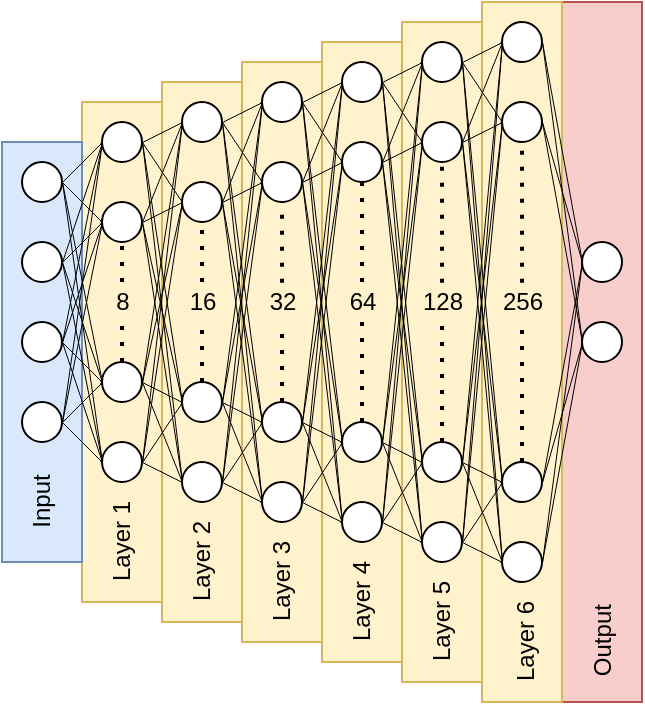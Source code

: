 <mxfile version="16.0.0" type="device"><diagram id="QJjx0-fPxzvcmYibJWj1" name="Page-1"><mxGraphModel dx="3123" dy="494" grid="1" gridSize="10" guides="0" tooltips="1" connect="1" arrows="1" fold="1" page="1" pageScale="1" pageWidth="330" pageHeight="350" math="0" shadow="0"><root><mxCell id="0"/><mxCell id="1" parent="0"/><mxCell id="HOXyGE2wlWsf0si5BW3U-372" value="" style="group;fillColor=#f8cecc;strokeColor=#b85450;" vertex="1" connectable="0" parent="1"><mxGeometry x="-2030" width="40" height="350" as="geometry"/></mxCell><mxCell id="HOXyGE2wlWsf0si5BW3U-373" value="Output" style="text;html=1;align=center;verticalAlign=middle;resizable=0;points=[];autosize=1;strokeColor=none;fillColor=none;rotation=-90;horizontal=1;" vertex="1" parent="HOXyGE2wlWsf0si5BW3U-372"><mxGeometry x="-4.448" y="310.004" width="50" height="20" as="geometry"/></mxCell><mxCell id="HOXyGE2wlWsf0si5BW3U-370" value="" style="group;fillColor=#fff2cc;strokeColor=#d6b656;" vertex="1" connectable="0" parent="1"><mxGeometry x="-2070" width="40" height="350" as="geometry"/></mxCell><mxCell id="HOXyGE2wlWsf0si5BW3U-371" value="Layer 6" style="text;html=1;align=center;verticalAlign=middle;resizable=0;points=[];autosize=1;strokeColor=none;fillColor=none;rotation=-90;horizontal=1;" vertex="1" parent="HOXyGE2wlWsf0si5BW3U-370"><mxGeometry x="-8.004" y="309.998" width="60" height="20" as="geometry"/></mxCell><mxCell id="HOXyGE2wlWsf0si5BW3U-368" value="" style="group;fillColor=#fff2cc;strokeColor=#d6b656;" vertex="1" connectable="0" parent="1"><mxGeometry x="-2110" y="10" width="40" height="330" as="geometry"/></mxCell><mxCell id="HOXyGE2wlWsf0si5BW3U-369" value="Layer 5" style="text;html=1;align=center;verticalAlign=middle;resizable=0;points=[];autosize=1;strokeColor=none;fillColor=none;rotation=-90;horizontal=1;" vertex="1" parent="HOXyGE2wlWsf0si5BW3U-368"><mxGeometry x="-10.004" y="290.002" width="60" height="20" as="geometry"/></mxCell><mxCell id="HOXyGE2wlWsf0si5BW3U-366" value="" style="group;fillColor=#fff2cc;strokeColor=#d6b656;" vertex="1" connectable="0" parent="1"><mxGeometry x="-2150" y="20" width="40" height="310" as="geometry"/></mxCell><mxCell id="HOXyGE2wlWsf0si5BW3U-367" value="Layer 4" style="text;html=1;align=center;verticalAlign=middle;resizable=0;points=[];autosize=1;strokeColor=none;fillColor=none;rotation=-90;horizontal=1;" vertex="1" parent="HOXyGE2wlWsf0si5BW3U-366"><mxGeometry x="-10.004" y="270" width="60" height="20" as="geometry"/></mxCell><mxCell id="HOXyGE2wlWsf0si5BW3U-363" value="" style="group;fillColor=#fff2cc;strokeColor=#d6b656;" vertex="1" connectable="0" parent="1"><mxGeometry x="-2190" y="30" width="40" height="290" as="geometry"/></mxCell><mxCell id="HOXyGE2wlWsf0si5BW3U-364" value="Layer 3" style="text;html=1;align=center;verticalAlign=middle;resizable=0;points=[];autosize=1;strokeColor=none;fillColor=none;rotation=-90;horizontal=1;" vertex="1" parent="HOXyGE2wlWsf0si5BW3U-363"><mxGeometry x="-10" y="250.0" width="60" height="20" as="geometry"/></mxCell><mxCell id="HOXyGE2wlWsf0si5BW3U-358" value="" style="group;fillColor=#fff2cc;strokeColor=#d6b656;" vertex="1" connectable="0" parent="1"><mxGeometry x="-2230" y="40" width="40" height="270" as="geometry"/></mxCell><mxCell id="HOXyGE2wlWsf0si5BW3U-360" value="Layer 2" style="text;html=1;align=center;verticalAlign=middle;resizable=0;points=[];autosize=1;strokeColor=none;fillColor=none;rotation=-90;horizontal=1;" vertex="1" parent="HOXyGE2wlWsf0si5BW3U-358"><mxGeometry x="-10" y="229.996" width="60" height="20" as="geometry"/></mxCell><mxCell id="HOXyGE2wlWsf0si5BW3U-357" value="" style="group;fillColor=#fff2cc;strokeColor=#d6b656;" vertex="1" connectable="0" parent="1"><mxGeometry x="-2270" y="50" width="40" height="250" as="geometry"/></mxCell><mxCell id="HOXyGE2wlWsf0si5BW3U-349" value="" style="rounded=0;whiteSpace=wrap;html=1;fillColor=#fff2cc;strokeColor=#d6b656;" vertex="1" parent="HOXyGE2wlWsf0si5BW3U-357"><mxGeometry width="40" height="250" as="geometry"/></mxCell><mxCell id="HOXyGE2wlWsf0si5BW3U-351" value="Layer 1" style="text;html=1;align=center;verticalAlign=middle;resizable=0;points=[];autosize=1;strokeColor=none;fillColor=none;rotation=-90;" vertex="1" parent="HOXyGE2wlWsf0si5BW3U-357"><mxGeometry x="-10" y="210" width="60" height="20" as="geometry"/></mxCell><mxCell id="HOXyGE2wlWsf0si5BW3U-187" value="" style="endArrow=classic;html=1;exitX=1;exitY=0.5;exitDx=0;exitDy=0;entryX=0;entryY=0.5;entryDx=0;entryDy=0;strokeWidth=0.5;rounded=0;endSize=0;startSize=0;" edge="1" parent="1" source="HOXyGE2wlWsf0si5BW3U-177" target="HOXyGE2wlWsf0si5BW3U-218"><mxGeometry width="50" height="50" relative="1" as="geometry"><mxPoint x="-1910" y="190" as="sourcePoint"/><mxPoint x="-1860" y="140" as="targetPoint"/></mxGeometry></mxCell><mxCell id="HOXyGE2wlWsf0si5BW3U-188" value="" style="endArrow=classic;html=1;exitX=1;exitY=0.5;exitDx=0;exitDy=0;entryX=0;entryY=0.5;entryDx=0;entryDy=0;strokeWidth=0.5;rounded=0;endSize=0;startSize=0;" edge="1" parent="1" source="HOXyGE2wlWsf0si5BW3U-177" target="HOXyGE2wlWsf0si5BW3U-181"><mxGeometry width="50" height="50" relative="1" as="geometry"><mxPoint x="-2020" y="140" as="sourcePoint"/><mxPoint x="-1960" y="100" as="targetPoint"/></mxGeometry></mxCell><mxCell id="HOXyGE2wlWsf0si5BW3U-189" value="" style="endArrow=classic;html=1;entryX=0;entryY=0.5;entryDx=0;entryDy=0;strokeWidth=0.5;rounded=0;endSize=0;exitX=1;exitY=0.5;exitDx=0;exitDy=0;startSize=0;" edge="1" parent="1" source="HOXyGE2wlWsf0si5BW3U-177" target="HOXyGE2wlWsf0si5BW3U-182"><mxGeometry width="50" height="50" relative="1" as="geometry"><mxPoint x="-2030" y="110" as="sourcePoint"/><mxPoint x="-1960" y="120" as="targetPoint"/></mxGeometry></mxCell><mxCell id="HOXyGE2wlWsf0si5BW3U-190" value="" style="endArrow=classic;html=1;entryX=0;entryY=0.5;entryDx=0;entryDy=0;strokeWidth=0.5;rounded=0;endSize=0;exitX=1;exitY=0.5;exitDx=0;exitDy=0;startSize=0;" edge="1" parent="1" source="HOXyGE2wlWsf0si5BW3U-177" target="HOXyGE2wlWsf0si5BW3U-183"><mxGeometry width="50" height="50" relative="1" as="geometry"><mxPoint x="-2030" y="110" as="sourcePoint"/><mxPoint x="-1970" y="250" as="targetPoint"/></mxGeometry></mxCell><mxCell id="HOXyGE2wlWsf0si5BW3U-225" value="" style="endArrow=none;html=1;rounded=0;exitX=1;exitY=0.5;exitDx=0;exitDy=0;entryX=0;entryY=0.5;entryDx=0;entryDy=0;endSize=0;strokeWidth=0.5;startSize=0;" edge="1" parent="1" source="HOXyGE2wlWsf0si5BW3U-8" target="HOXyGE2wlWsf0si5BW3U-177"><mxGeometry width="50" height="50" relative="1" as="geometry"><mxPoint x="-3810" y="229.64" as="sourcePoint"/><mxPoint x="-3750.0" y="149.28" as="targetPoint"/></mxGeometry></mxCell><mxCell id="HOXyGE2wlWsf0si5BW3U-226" value="" style="endArrow=none;html=1;rounded=0;exitX=1;exitY=0.5;exitDx=0;exitDy=0;entryX=0;entryY=0.5;entryDx=0;entryDy=0;endSize=0;strokeWidth=0.5;startSize=0;" edge="1" parent="1" source="HOXyGE2wlWsf0si5BW3U-7" target="HOXyGE2wlWsf0si5BW3U-177"><mxGeometry width="50" height="50" relative="1" as="geometry"><mxPoint x="-3810" y="189.64" as="sourcePoint"/><mxPoint x="-3750.0" y="149.28" as="targetPoint"/></mxGeometry></mxCell><mxCell id="HOXyGE2wlWsf0si5BW3U-227" value="" style="endArrow=none;html=1;rounded=0;entryX=0;entryY=0.5;entryDx=0;entryDy=0;endSize=0;strokeWidth=0.5;exitX=1;exitY=0.5;exitDx=0;exitDy=0;startSize=0;" edge="1" parent="1" source="HOXyGE2wlWsf0si5BW3U-11" target="HOXyGE2wlWsf0si5BW3U-177"><mxGeometry width="50" height="50" relative="1" as="geometry"><mxPoint x="-3810" y="329.64" as="sourcePoint"/><mxPoint x="-3750.0" y="129.28" as="targetPoint"/></mxGeometry></mxCell><mxCell id="HOXyGE2wlWsf0si5BW3U-228" value="" style="endArrow=none;html=1;rounded=0;entryX=0;entryY=0.5;entryDx=0;entryDy=0;endSize=0;strokeWidth=0.5;exitX=1;exitY=0.5;exitDx=0;exitDy=0;startSize=0;" edge="1" parent="1" source="HOXyGE2wlWsf0si5BW3U-12" target="HOXyGE2wlWsf0si5BW3U-177"><mxGeometry width="50" height="50" relative="1" as="geometry"><mxPoint x="-3810" y="369.64" as="sourcePoint"/><mxPoint x="-3750.0" y="129.28" as="targetPoint"/></mxGeometry></mxCell><mxCell id="HOXyGE2wlWsf0si5BW3U-191" value="" style="endArrow=classic;html=1;exitX=1;exitY=0.5;exitDx=0;exitDy=0;entryX=0;entryY=0.5;entryDx=0;entryDy=0;strokeWidth=0.5;rounded=0;endSize=0;startSize=0;" edge="1" parent="1" source="HOXyGE2wlWsf0si5BW3U-178" target="HOXyGE2wlWsf0si5BW3U-218"><mxGeometry width="50" height="50" relative="1" as="geometry"><mxPoint x="-2110" y="180" as="sourcePoint"/><mxPoint x="-2060" y="130" as="targetPoint"/></mxGeometry></mxCell><mxCell id="HOXyGE2wlWsf0si5BW3U-192" value="" style="endArrow=classic;html=1;exitX=1;exitY=0.5;exitDx=0;exitDy=0;entryX=0;entryY=0.5;entryDx=0;entryDy=0;strokeWidth=0.5;rounded=0;endSize=0;startSize=0;" edge="1" parent="1" source="HOXyGE2wlWsf0si5BW3U-178" target="HOXyGE2wlWsf0si5BW3U-181"><mxGeometry width="50" height="50" relative="1" as="geometry"><mxPoint x="-2100" y="190" as="sourcePoint"/><mxPoint x="-2050" y="140" as="targetPoint"/></mxGeometry></mxCell><mxCell id="HOXyGE2wlWsf0si5BW3U-193" value="" style="endArrow=classic;html=1;strokeWidth=0.5;rounded=0;endSize=0;exitX=1;exitY=0.5;exitDx=0;exitDy=0;entryX=0;entryY=0.5;entryDx=0;entryDy=0;startSize=0;" edge="1" parent="1" source="HOXyGE2wlWsf0si5BW3U-178" target="HOXyGE2wlWsf0si5BW3U-182"><mxGeometry width="50" height="50" relative="1" as="geometry"><mxPoint x="-2120" y="130" as="sourcePoint"/><mxPoint x="-2060" y="210" as="targetPoint"/></mxGeometry></mxCell><mxCell id="HOXyGE2wlWsf0si5BW3U-194" value="" style="endArrow=classic;html=1;strokeWidth=0.5;rounded=0;endSize=0;entryX=0;entryY=0.5;entryDx=0;entryDy=0;exitX=1;exitY=0.5;exitDx=0;exitDy=0;startSize=0;" edge="1" parent="1" source="HOXyGE2wlWsf0si5BW3U-178" target="HOXyGE2wlWsf0si5BW3U-183"><mxGeometry width="50" height="50" relative="1" as="geometry"><mxPoint x="-2120" y="130" as="sourcePoint"/><mxPoint x="-2060" y="250" as="targetPoint"/></mxGeometry></mxCell><mxCell id="HOXyGE2wlWsf0si5BW3U-195" value="" style="endArrow=classic;html=1;exitX=1;exitY=0.5;exitDx=0;exitDy=0;entryX=0;entryY=0.5;entryDx=0;entryDy=0;strokeWidth=0.5;rounded=0;endSize=0;startSize=0;" edge="1" parent="1" source="HOXyGE2wlWsf0si5BW3U-179" target="HOXyGE2wlWsf0si5BW3U-218"><mxGeometry width="50" height="50" relative="1" as="geometry"><mxPoint x="-2070" y="200" as="sourcePoint"/><mxPoint x="-2020" y="150" as="targetPoint"/></mxGeometry></mxCell><mxCell id="HOXyGE2wlWsf0si5BW3U-196" value="" style="endArrow=classic;html=1;strokeWidth=0.5;rounded=0;endSize=0;entryX=0;entryY=0.5;entryDx=0;entryDy=0;exitX=1;exitY=0.5;exitDx=0;exitDy=0;startSize=0;" edge="1" parent="1" source="HOXyGE2wlWsf0si5BW3U-179" target="HOXyGE2wlWsf0si5BW3U-181"><mxGeometry width="50" height="50" relative="1" as="geometry"><mxPoint x="-2120" y="170" as="sourcePoint"/><mxPoint x="-2060" y="90" as="targetPoint"/></mxGeometry></mxCell><mxCell id="HOXyGE2wlWsf0si5BW3U-197" value="" style="endArrow=classic;html=1;exitX=1;exitY=0.5;exitDx=0;exitDy=0;entryX=0;entryY=0.5;entryDx=0;entryDy=0;strokeWidth=0.5;rounded=0;endSize=0;startSize=0;" edge="1" parent="1" source="HOXyGE2wlWsf0si5BW3U-179" target="HOXyGE2wlWsf0si5BW3U-182"><mxGeometry width="50" height="50" relative="1" as="geometry"><mxPoint x="-2050" y="200" as="sourcePoint"/><mxPoint x="-2000" y="150" as="targetPoint"/></mxGeometry></mxCell><mxCell id="HOXyGE2wlWsf0si5BW3U-198" value="" style="endArrow=classic;html=1;entryX=0;entryY=0.5;entryDx=0;entryDy=0;strokeWidth=0.5;rounded=0;endSize=0;exitX=1;exitY=0.5;exitDx=0;exitDy=0;startSize=0;" edge="1" parent="1" source="HOXyGE2wlWsf0si5BW3U-179" target="HOXyGE2wlWsf0si5BW3U-183"><mxGeometry width="50" height="50" relative="1" as="geometry"><mxPoint x="-2120" y="150" as="sourcePoint"/><mxPoint x="-2090" y="220" as="targetPoint"/></mxGeometry></mxCell><mxCell id="HOXyGE2wlWsf0si5BW3U-199" value="" style="endArrow=classic;html=1;strokeWidth=0.5;rounded=0;endSize=0;entryX=0;entryY=0.5;entryDx=0;entryDy=0;exitX=1;exitY=0.5;exitDx=0;exitDy=0;startSize=0;" edge="1" parent="1" source="HOXyGE2wlWsf0si5BW3U-180" target="HOXyGE2wlWsf0si5BW3U-181"><mxGeometry width="50" height="50" relative="1" as="geometry"><mxPoint x="-2120" y="210" as="sourcePoint"/><mxPoint x="-2060" y="90" as="targetPoint"/></mxGeometry></mxCell><mxCell id="HOXyGE2wlWsf0si5BW3U-200" value="" style="endArrow=classic;html=1;exitX=1;exitY=0.5;exitDx=0;exitDy=0;strokeWidth=0.5;rounded=0;endSize=0;entryX=0;entryY=0.5;entryDx=0;entryDy=0;startSize=0;" edge="1" parent="1" source="HOXyGE2wlWsf0si5BW3U-180" target="HOXyGE2wlWsf0si5BW3U-182"><mxGeometry width="50" height="50" relative="1" as="geometry"><mxPoint x="-2010" y="240" as="sourcePoint"/><mxPoint x="-2060" y="190" as="targetPoint"/></mxGeometry></mxCell><mxCell id="HOXyGE2wlWsf0si5BW3U-201" value="" style="endArrow=classic;html=1;exitX=1;exitY=0.5;exitDx=0;exitDy=0;strokeWidth=0.5;rounded=0;endSize=0;entryX=0;entryY=0.5;entryDx=0;entryDy=0;startSize=0;" edge="1" parent="1" source="HOXyGE2wlWsf0si5BW3U-180" target="HOXyGE2wlWsf0si5BW3U-183"><mxGeometry width="50" height="50" relative="1" as="geometry"><mxPoint x="-2000" y="250" as="sourcePoint"/><mxPoint x="-2060" y="230" as="targetPoint"/></mxGeometry></mxCell><mxCell id="HOXyGE2wlWsf0si5BW3U-203" value="" style="endArrow=classic;html=1;rounded=0;entryX=0;entryY=0.5;entryDx=0;entryDy=0;endSize=0;strokeWidth=0.5;exitX=1;exitY=0.5;exitDx=0;exitDy=0;startSize=0;" edge="1" parent="1" source="HOXyGE2wlWsf0si5BW3U-218" target="HOXyGE2wlWsf0si5BW3U-287"><mxGeometry width="50" height="50" relative="1" as="geometry"><mxPoint x="-2155" y="110" as="sourcePoint"/><mxPoint x="-2095.0" y="110.0" as="targetPoint"/></mxGeometry></mxCell><mxCell id="HOXyGE2wlWsf0si5BW3U-204" value="" style="endArrow=classic;html=1;rounded=0;entryX=0;entryY=0.5;entryDx=0;entryDy=0;endSize=0;strokeWidth=0.5;exitX=1;exitY=0.5;exitDx=0;exitDy=0;startSize=0;" edge="1" parent="1" source="HOXyGE2wlWsf0si5BW3U-218" target="HOXyGE2wlWsf0si5BW3U-289"><mxGeometry width="50" height="50" relative="1" as="geometry"><mxPoint x="-2155" y="50" as="sourcePoint"/><mxPoint x="-2095.0" y="249.28" as="targetPoint"/></mxGeometry></mxCell><mxCell id="HOXyGE2wlWsf0si5BW3U-205" value="" style="endArrow=classic;html=1;rounded=0;entryX=0;entryY=0.5;entryDx=0;entryDy=0;exitX=1;exitY=0.5;exitDx=0;exitDy=0;endSize=0;strokeWidth=0.5;startSize=0;" edge="1" parent="1" source="HOXyGE2wlWsf0si5BW3U-218" target="HOXyGE2wlWsf0si5BW3U-288"><mxGeometry width="50" height="50" relative="1" as="geometry"><mxPoint x="-2105" y="90" as="sourcePoint"/><mxPoint x="-2095.0" y="289.28" as="targetPoint"/></mxGeometry></mxCell><mxCell id="HOXyGE2wlWsf0si5BW3U-207" value="" style="endArrow=classic;html=1;rounded=0;entryX=0;entryY=0.5;entryDx=0;entryDy=0;endSize=0;strokeWidth=0.5;exitX=1;exitY=0.5;exitDx=0;exitDy=0;startSize=0;" edge="1" parent="1" source="HOXyGE2wlWsf0si5BW3U-181" target="HOXyGE2wlWsf0si5BW3U-287"><mxGeometry width="50" height="50" relative="1" as="geometry"><mxPoint x="-2155" y="150" as="sourcePoint"/><mxPoint x="-2095.0" y="110.0" as="targetPoint"/></mxGeometry></mxCell><mxCell id="HOXyGE2wlWsf0si5BW3U-208" value="" style="endArrow=classic;html=1;rounded=0;entryX=0;entryY=0.5;entryDx=0;entryDy=0;endSize=0;strokeWidth=0.5;exitX=1;exitY=0.5;exitDx=0;exitDy=0;startSize=0;" edge="1" parent="1" source="HOXyGE2wlWsf0si5BW3U-181" target="HOXyGE2wlWsf0si5BW3U-289"><mxGeometry width="50" height="50" relative="1" as="geometry"><mxPoint x="-2155" y="90" as="sourcePoint"/><mxPoint x="-2095.0" y="249.28" as="targetPoint"/></mxGeometry></mxCell><mxCell id="HOXyGE2wlWsf0si5BW3U-209" value="" style="endArrow=classic;html=1;rounded=0;exitX=1;exitY=0.5;exitDx=0;exitDy=0;entryX=0;entryY=0.5;entryDx=0;entryDy=0;endSize=0;strokeWidth=0.5;startSize=0;" edge="1" parent="1" source="HOXyGE2wlWsf0si5BW3U-181" target="HOXyGE2wlWsf0si5BW3U-288"><mxGeometry width="50" height="50" relative="1" as="geometry"><mxPoint x="-2105" y="130" as="sourcePoint"/><mxPoint x="-2095.0" y="289.28" as="targetPoint"/></mxGeometry></mxCell><mxCell id="HOXyGE2wlWsf0si5BW3U-211" value="" style="endArrow=classic;html=1;rounded=0;entryX=0;entryY=0.5;entryDx=0;entryDy=0;endSize=0;strokeWidth=0.5;exitX=1;exitY=0.5;exitDx=0;exitDy=0;startSize=0;" edge="1" parent="1" source="HOXyGE2wlWsf0si5BW3U-182" target="HOXyGE2wlWsf0si5BW3U-287"><mxGeometry width="50" height="50" relative="1" as="geometry"><mxPoint x="-2155" y="210" as="sourcePoint"/><mxPoint x="-2095.0" y="50.0" as="targetPoint"/></mxGeometry></mxCell><mxCell id="HOXyGE2wlWsf0si5BW3U-212" value="" style="endArrow=classic;html=1;rounded=0;entryX=0;entryY=0.5;entryDx=0;entryDy=0;endSize=0;strokeWidth=0.5;exitX=1;exitY=0.5;exitDx=0;exitDy=0;startSize=0;" edge="1" parent="1" source="HOXyGE2wlWsf0si5BW3U-182" target="HOXyGE2wlWsf0si5BW3U-289"><mxGeometry width="50" height="50" relative="1" as="geometry"><mxPoint x="-2155" y="190" as="sourcePoint"/><mxPoint x="-2095.0" y="229.28" as="targetPoint"/></mxGeometry></mxCell><mxCell id="HOXyGE2wlWsf0si5BW3U-213" value="" style="endArrow=classic;html=1;rounded=0;entryX=0;entryY=0.5;entryDx=0;entryDy=0;exitX=1;exitY=0.5;exitDx=0;exitDy=0;endSize=0;strokeWidth=0.5;startSize=0;" edge="1" parent="1" source="HOXyGE2wlWsf0si5BW3U-182" target="HOXyGE2wlWsf0si5BW3U-288"><mxGeometry width="50" height="50" relative="1" as="geometry"><mxPoint x="-2105" y="150" as="sourcePoint"/><mxPoint x="-2095.0" y="269.28" as="targetPoint"/></mxGeometry></mxCell><mxCell id="HOXyGE2wlWsf0si5BW3U-215" value="" style="endArrow=classic;html=1;rounded=0;entryX=0;entryY=0.5;entryDx=0;entryDy=0;endSize=0;strokeWidth=0.5;exitX=1;exitY=0.5;exitDx=0;exitDy=0;startSize=0;" edge="1" parent="1" source="HOXyGE2wlWsf0si5BW3U-183" target="HOXyGE2wlWsf0si5BW3U-287"><mxGeometry width="50" height="50" relative="1" as="geometry"><mxPoint x="-2155" y="250" as="sourcePoint"/><mxPoint x="-2095.0" y="50.0" as="targetPoint"/></mxGeometry></mxCell><mxCell id="HOXyGE2wlWsf0si5BW3U-216" value="" style="endArrow=classic;html=1;rounded=0;entryX=0;entryY=0.5;entryDx=0;entryDy=0;endSize=0;strokeWidth=0.5;exitX=1;exitY=0.5;exitDx=0;exitDy=0;startSize=0;" edge="1" parent="1" source="HOXyGE2wlWsf0si5BW3U-183" target="HOXyGE2wlWsf0si5BW3U-289"><mxGeometry width="50" height="50" relative="1" as="geometry"><mxPoint x="-2155" y="230" as="sourcePoint"/><mxPoint x="-2095.0" y="229.28" as="targetPoint"/></mxGeometry></mxCell><mxCell id="HOXyGE2wlWsf0si5BW3U-217" value="" style="endArrow=classic;html=1;rounded=0;exitX=1;exitY=0.5;exitDx=0;exitDy=0;entryX=0;entryY=0.5;entryDx=0;entryDy=0;endSize=0;strokeWidth=0.5;startSize=0;" edge="1" parent="1" source="HOXyGE2wlWsf0si5BW3U-183" target="HOXyGE2wlWsf0si5BW3U-288"><mxGeometry width="50" height="50" relative="1" as="geometry"><mxPoint x="-2105" y="190" as="sourcePoint"/><mxPoint x="-2095.0" y="269.28" as="targetPoint"/></mxGeometry></mxCell><mxCell id="HOXyGE2wlWsf0si5BW3U-219" value="" style="endArrow=none;html=1;exitX=1;exitY=0.5;exitDx=0;exitDy=0;strokeWidth=0.5;rounded=0;endSize=0;entryX=0;entryY=0.5;entryDx=0;entryDy=0;startSize=0;" edge="1" parent="1" source="HOXyGE2wlWsf0si5BW3U-180" target="HOXyGE2wlWsf0si5BW3U-218"><mxGeometry width="50" height="50" relative="1" as="geometry"><mxPoint x="-2120" y="210.36" as="sourcePoint"/><mxPoint x="-2060" y="50" as="targetPoint"/></mxGeometry></mxCell><mxCell id="HOXyGE2wlWsf0si5BW3U-230" value="" style="endArrow=none;html=1;rounded=0;entryX=0;entryY=0.5;entryDx=0;entryDy=0;endSize=0;strokeWidth=0.5;exitX=1;exitY=0.5;exitDx=0;exitDy=0;startSize=0;" edge="1" parent="1" source="HOXyGE2wlWsf0si5BW3U-12" target="HOXyGE2wlWsf0si5BW3U-178"><mxGeometry width="50" height="50" relative="1" as="geometry"><mxPoint x="-2200" y="250" as="sourcePoint"/><mxPoint x="-2140.0" y="49.64" as="targetPoint"/></mxGeometry></mxCell><mxCell id="HOXyGE2wlWsf0si5BW3U-231" value="" style="endArrow=none;html=1;rounded=0;entryX=0;entryY=0.5;entryDx=0;entryDy=0;endSize=0;strokeWidth=0.5;exitX=1;exitY=0.5;exitDx=0;exitDy=0;startSize=0;" edge="1" parent="1" source="HOXyGE2wlWsf0si5BW3U-11" target="HOXyGE2wlWsf0si5BW3U-178"><mxGeometry width="50" height="50" relative="1" as="geometry"><mxPoint x="-2200" y="210" as="sourcePoint"/><mxPoint x="-2140.0" y="49.64" as="targetPoint"/></mxGeometry></mxCell><mxCell id="HOXyGE2wlWsf0si5BW3U-232" value="" style="endArrow=none;html=1;rounded=0;entryX=0;entryY=0.5;entryDx=0;entryDy=0;endSize=0;strokeWidth=0.5;exitX=1;exitY=0.5;exitDx=0;exitDy=0;startSize=0;" edge="1" parent="1" source="HOXyGE2wlWsf0si5BW3U-8" target="HOXyGE2wlWsf0si5BW3U-178"><mxGeometry width="50" height="50" relative="1" as="geometry"><mxPoint x="-2200" y="110" as="sourcePoint"/><mxPoint x="-2140.0" y="69.64" as="targetPoint"/></mxGeometry></mxCell><mxCell id="HOXyGE2wlWsf0si5BW3U-233" value="" style="endArrow=none;html=1;rounded=0;entryX=0;entryY=0.5;entryDx=0;entryDy=0;endSize=0;strokeWidth=0.5;exitX=1;exitY=0.5;exitDx=0;exitDy=0;startSize=0;" edge="1" parent="1" source="HOXyGE2wlWsf0si5BW3U-7" target="HOXyGE2wlWsf0si5BW3U-178"><mxGeometry width="50" height="50" relative="1" as="geometry"><mxPoint x="-2200" y="70" as="sourcePoint"/><mxPoint x="-2140.0" y="69.64" as="targetPoint"/></mxGeometry></mxCell><mxCell id="HOXyGE2wlWsf0si5BW3U-234" value="" style="endArrow=none;html=1;rounded=0;exitX=1;exitY=0.5;exitDx=0;exitDy=0;entryX=0;entryY=0.5;entryDx=0;entryDy=0;endSize=0;strokeWidth=0.5;startSize=0;" edge="1" parent="1" source="HOXyGE2wlWsf0si5BW3U-8" target="HOXyGE2wlWsf0si5BW3U-180"><mxGeometry width="50" height="50" relative="1" as="geometry"><mxPoint x="-2200" y="90" as="sourcePoint"/><mxPoint x="-2140.0" y="288.92" as="targetPoint"/></mxGeometry></mxCell><mxCell id="HOXyGE2wlWsf0si5BW3U-235" value="" style="endArrow=none;html=1;rounded=0;entryX=0;entryY=0.5;entryDx=0;entryDy=0;exitX=1;exitY=0.5;exitDx=0;exitDy=0;endSize=0;strokeWidth=0.5;startSize=0;" edge="1" parent="1" source="HOXyGE2wlWsf0si5BW3U-11" target="HOXyGE2wlWsf0si5BW3U-180"><mxGeometry width="50" height="50" relative="1" as="geometry"><mxPoint x="-2200" y="190.0" as="sourcePoint"/><mxPoint x="-2140.0" y="268.92" as="targetPoint"/></mxGeometry></mxCell><mxCell id="HOXyGE2wlWsf0si5BW3U-236" value="" style="endArrow=none;html=1;rounded=0;exitX=1;exitY=0.5;exitDx=0;exitDy=0;entryX=0;entryY=0.5;entryDx=0;entryDy=0;endSize=0;strokeWidth=0.5;startSize=0;" edge="1" parent="1" source="HOXyGE2wlWsf0si5BW3U-12" target="HOXyGE2wlWsf0si5BW3U-180"><mxGeometry width="50" height="50" relative="1" as="geometry"><mxPoint x="-2200" y="230" as="sourcePoint"/><mxPoint x="-2140.0" y="268.92" as="targetPoint"/></mxGeometry></mxCell><mxCell id="HOXyGE2wlWsf0si5BW3U-237" value="" style="endArrow=none;html=1;rounded=0;entryX=0;entryY=0.5;entryDx=0;entryDy=0;exitX=1;exitY=0.5;exitDx=0;exitDy=0;endSize=0;strokeWidth=0.5;startSize=0;" edge="1" parent="1" source="HOXyGE2wlWsf0si5BW3U-7" target="HOXyGE2wlWsf0si5BW3U-180"><mxGeometry width="50" height="50" relative="1" as="geometry"><mxPoint x="-2200" y="50" as="sourcePoint"/><mxPoint x="-2140.0" y="288.92" as="targetPoint"/></mxGeometry></mxCell><mxCell id="HOXyGE2wlWsf0si5BW3U-239" value="" style="endArrow=none;html=1;rounded=0;entryX=0;entryY=0.5;entryDx=0;entryDy=0;endSize=0;strokeWidth=0.5;exitX=1;exitY=0.5;exitDx=0;exitDy=0;startSize=0;" edge="1" parent="1" source="HOXyGE2wlWsf0si5BW3U-7" target="HOXyGE2wlWsf0si5BW3U-179"><mxGeometry width="50" height="50" relative="1" as="geometry"><mxPoint x="-2200" y="50" as="sourcePoint"/><mxPoint x="-2140.0" y="248.92" as="targetPoint"/></mxGeometry></mxCell><mxCell id="HOXyGE2wlWsf0si5BW3U-240" value="" style="endArrow=none;html=1;rounded=0;entryX=0;entryY=0.5;entryDx=0;entryDy=0;endSize=0;strokeWidth=0.5;exitX=1;exitY=0.5;exitDx=0;exitDy=0;startSize=0;" edge="1" parent="1" source="HOXyGE2wlWsf0si5BW3U-8" target="HOXyGE2wlWsf0si5BW3U-179"><mxGeometry width="50" height="50" relative="1" as="geometry"><mxPoint x="-2200" y="90" as="sourcePoint"/><mxPoint x="-2140.0" y="248.92" as="targetPoint"/></mxGeometry></mxCell><mxCell id="HOXyGE2wlWsf0si5BW3U-241" value="" style="endArrow=none;html=1;rounded=0;entryX=0;entryY=0.5;entryDx=0;entryDy=0;endSize=0;strokeWidth=0.5;exitX=1;exitY=0.5;exitDx=0;exitDy=0;startSize=0;" edge="1" parent="1" source="HOXyGE2wlWsf0si5BW3U-11" target="HOXyGE2wlWsf0si5BW3U-179"><mxGeometry width="50" height="50" relative="1" as="geometry"><mxPoint x="-2200" y="190.0" as="sourcePoint"/><mxPoint x="-2140.0" y="228.92" as="targetPoint"/></mxGeometry></mxCell><mxCell id="HOXyGE2wlWsf0si5BW3U-242" value="" style="endArrow=none;html=1;rounded=0;entryX=0;entryY=0.5;entryDx=0;entryDy=0;endSize=0;strokeWidth=0.5;exitX=1;exitY=0.5;exitDx=0;exitDy=0;startSize=0;" edge="1" parent="1" source="HOXyGE2wlWsf0si5BW3U-12" target="HOXyGE2wlWsf0si5BW3U-179"><mxGeometry width="50" height="50" relative="1" as="geometry"><mxPoint x="-2200" y="230" as="sourcePoint"/><mxPoint x="-2140.0" y="228.92" as="targetPoint"/></mxGeometry></mxCell><mxCell id="HOXyGE2wlWsf0si5BW3U-247" value="" style="endArrow=classic;html=1;exitX=1;exitY=0.5;exitDx=0;exitDy=0;entryX=0;entryY=0.5;entryDx=0;entryDy=0;strokeWidth=0.5;rounded=0;endSize=0;startSize=0;" edge="1" source="HOXyGE2wlWsf0si5BW3U-251" target="HOXyGE2wlWsf0si5BW3U-285" parent="1"><mxGeometry width="50" height="50" relative="1" as="geometry"><mxPoint x="-1845" y="230" as="sourcePoint"/><mxPoint x="-1795" y="180" as="targetPoint"/></mxGeometry></mxCell><mxCell id="HOXyGE2wlWsf0si5BW3U-248" value="" style="endArrow=classic;html=1;exitX=1;exitY=0.5;exitDx=0;exitDy=0;entryX=0;entryY=0.5;entryDx=0;entryDy=0;strokeWidth=0.5;rounded=0;endSize=0;startSize=0;" edge="1" source="HOXyGE2wlWsf0si5BW3U-251" target="HOXyGE2wlWsf0si5BW3U-252" parent="1"><mxGeometry width="50" height="50" relative="1" as="geometry"><mxPoint x="-1955" y="180" as="sourcePoint"/><mxPoint x="-1895" y="140" as="targetPoint"/></mxGeometry></mxCell><mxCell id="HOXyGE2wlWsf0si5BW3U-249" value="" style="endArrow=classic;html=1;entryX=0;entryY=0.5;entryDx=0;entryDy=0;strokeWidth=0.5;rounded=0;endSize=0;exitX=1;exitY=0.5;exitDx=0;exitDy=0;startSize=0;" edge="1" source="HOXyGE2wlWsf0si5BW3U-251" target="HOXyGE2wlWsf0si5BW3U-253" parent="1"><mxGeometry width="50" height="50" relative="1" as="geometry"><mxPoint x="-1965" y="110" as="sourcePoint"/><mxPoint x="-1895" y="120" as="targetPoint"/></mxGeometry></mxCell><mxCell id="HOXyGE2wlWsf0si5BW3U-250" value="" style="endArrow=classic;html=1;entryX=0;entryY=0.5;entryDx=0;entryDy=0;strokeWidth=0.5;rounded=0;endSize=0;exitX=1;exitY=0.5;exitDx=0;exitDy=0;startSize=0;" edge="1" source="HOXyGE2wlWsf0si5BW3U-251" target="HOXyGE2wlWsf0si5BW3U-254" parent="1"><mxGeometry width="50" height="50" relative="1" as="geometry"><mxPoint x="-1965" y="110" as="sourcePoint"/><mxPoint x="-1905" y="250" as="targetPoint"/></mxGeometry></mxCell><mxCell id="HOXyGE2wlWsf0si5BW3U-258" value="" style="endArrow=classic;html=1;exitX=1;exitY=0.5;exitDx=0;exitDy=0;entryX=0;entryY=0.5;entryDx=0;entryDy=0;strokeWidth=0.5;rounded=0;endSize=0;startSize=0;" edge="1" source="HOXyGE2wlWsf0si5BW3U-287" target="HOXyGE2wlWsf0si5BW3U-285" parent="1"><mxGeometry width="50" height="50" relative="1" as="geometry"><mxPoint x="-2045" y="220" as="sourcePoint"/><mxPoint x="-1995" y="170" as="targetPoint"/></mxGeometry></mxCell><mxCell id="HOXyGE2wlWsf0si5BW3U-259" value="" style="endArrow=classic;html=1;exitX=1;exitY=0.5;exitDx=0;exitDy=0;entryX=0;entryY=0.5;entryDx=0;entryDy=0;strokeWidth=0.5;rounded=0;endSize=0;startSize=0;" edge="1" source="HOXyGE2wlWsf0si5BW3U-287" target="HOXyGE2wlWsf0si5BW3U-252" parent="1"><mxGeometry width="50" height="50" relative="1" as="geometry"><mxPoint x="-2035" y="230" as="sourcePoint"/><mxPoint x="-1985" y="180" as="targetPoint"/></mxGeometry></mxCell><mxCell id="HOXyGE2wlWsf0si5BW3U-260" value="" style="endArrow=classic;html=1;strokeWidth=0.5;rounded=0;endSize=0;exitX=1;exitY=0.5;exitDx=0;exitDy=0;entryX=0;entryY=0.5;entryDx=0;entryDy=0;startSize=0;" edge="1" source="HOXyGE2wlWsf0si5BW3U-287" target="HOXyGE2wlWsf0si5BW3U-253" parent="1"><mxGeometry width="50" height="50" relative="1" as="geometry"><mxPoint x="-2055" y="130" as="sourcePoint"/><mxPoint x="-1995" y="210" as="targetPoint"/></mxGeometry></mxCell><mxCell id="HOXyGE2wlWsf0si5BW3U-261" value="" style="endArrow=classic;html=1;strokeWidth=0.5;rounded=0;endSize=0;entryX=0;entryY=0.5;entryDx=0;entryDy=0;exitX=1;exitY=0.5;exitDx=0;exitDy=0;startSize=0;" edge="1" source="HOXyGE2wlWsf0si5BW3U-287" target="HOXyGE2wlWsf0si5BW3U-254" parent="1"><mxGeometry width="50" height="50" relative="1" as="geometry"><mxPoint x="-2055" y="130" as="sourcePoint"/><mxPoint x="-1995" y="250" as="targetPoint"/></mxGeometry></mxCell><mxCell id="HOXyGE2wlWsf0si5BW3U-262" value="" style="endArrow=classic;html=1;exitX=1;exitY=0.5;exitDx=0;exitDy=0;entryX=0;entryY=0.5;entryDx=0;entryDy=0;strokeWidth=0.5;rounded=0;endSize=0;startSize=0;" edge="1" source="HOXyGE2wlWsf0si5BW3U-289" target="HOXyGE2wlWsf0si5BW3U-285" parent="1"><mxGeometry width="50" height="50" relative="1" as="geometry"><mxPoint x="-2005" y="200" as="sourcePoint"/><mxPoint x="-1955" y="150" as="targetPoint"/></mxGeometry></mxCell><mxCell id="HOXyGE2wlWsf0si5BW3U-263" value="" style="endArrow=classic;html=1;strokeWidth=0.5;rounded=0;endSize=0;entryX=0;entryY=0.5;entryDx=0;entryDy=0;exitX=1;exitY=0.5;exitDx=0;exitDy=0;startSize=0;" edge="1" source="HOXyGE2wlWsf0si5BW3U-289" target="HOXyGE2wlWsf0si5BW3U-252" parent="1"><mxGeometry width="50" height="50" relative="1" as="geometry"><mxPoint x="-2055" y="170" as="sourcePoint"/><mxPoint x="-1995" y="90" as="targetPoint"/></mxGeometry></mxCell><mxCell id="HOXyGE2wlWsf0si5BW3U-264" value="" style="endArrow=classic;html=1;exitX=1;exitY=0.5;exitDx=0;exitDy=0;entryX=0;entryY=0.5;entryDx=0;entryDy=0;strokeWidth=0.5;rounded=0;endSize=0;startSize=0;" edge="1" source="HOXyGE2wlWsf0si5BW3U-289" target="HOXyGE2wlWsf0si5BW3U-253" parent="1"><mxGeometry width="50" height="50" relative="1" as="geometry"><mxPoint x="-1985" y="200" as="sourcePoint"/><mxPoint x="-1935" y="150" as="targetPoint"/></mxGeometry></mxCell><mxCell id="HOXyGE2wlWsf0si5BW3U-265" value="" style="endArrow=classic;html=1;entryX=0;entryY=0.5;entryDx=0;entryDy=0;strokeWidth=0.5;rounded=0;endSize=0;exitX=1;exitY=0.5;exitDx=0;exitDy=0;startSize=0;" edge="1" source="HOXyGE2wlWsf0si5BW3U-289" target="HOXyGE2wlWsf0si5BW3U-254" parent="1"><mxGeometry width="50" height="50" relative="1" as="geometry"><mxPoint x="-2055" y="150" as="sourcePoint"/><mxPoint x="-2025" y="220" as="targetPoint"/></mxGeometry></mxCell><mxCell id="HOXyGE2wlWsf0si5BW3U-266" value="" style="endArrow=classic;html=1;strokeWidth=0.5;rounded=0;endSize=0;entryX=0;entryY=0.5;entryDx=0;entryDy=0;exitX=1;exitY=0.5;exitDx=0;exitDy=0;startSize=0;" edge="1" source="HOXyGE2wlWsf0si5BW3U-288" target="HOXyGE2wlWsf0si5BW3U-252" parent="1"><mxGeometry width="50" height="50" relative="1" as="geometry"><mxPoint x="-2055" y="210" as="sourcePoint"/><mxPoint x="-1995" y="90" as="targetPoint"/></mxGeometry></mxCell><mxCell id="HOXyGE2wlWsf0si5BW3U-267" value="" style="endArrow=classic;html=1;exitX=1;exitY=0.5;exitDx=0;exitDy=0;strokeWidth=0.5;rounded=0;endSize=0;entryX=0;entryY=0.5;entryDx=0;entryDy=0;startSize=0;" edge="1" source="HOXyGE2wlWsf0si5BW3U-288" target="HOXyGE2wlWsf0si5BW3U-253" parent="1"><mxGeometry width="50" height="50" relative="1" as="geometry"><mxPoint x="-1945" y="240" as="sourcePoint"/><mxPoint x="-1995" y="190" as="targetPoint"/></mxGeometry></mxCell><mxCell id="HOXyGE2wlWsf0si5BW3U-268" value="" style="endArrow=classic;html=1;exitX=1;exitY=0.5;exitDx=0;exitDy=0;strokeWidth=0.5;rounded=0;endSize=0;entryX=0;entryY=0.5;entryDx=0;entryDy=0;startSize=0;" edge="1" source="HOXyGE2wlWsf0si5BW3U-288" target="HOXyGE2wlWsf0si5BW3U-254" parent="1"><mxGeometry width="50" height="50" relative="1" as="geometry"><mxPoint x="-1935" y="250" as="sourcePoint"/><mxPoint x="-1995" y="230" as="targetPoint"/></mxGeometry></mxCell><mxCell id="HOXyGE2wlWsf0si5BW3U-269" value="" style="endArrow=classic;html=1;rounded=0;exitX=1;exitY=0.5;exitDx=0;exitDy=0;entryX=0;entryY=0.5;entryDx=0;entryDy=0;endSize=0;strokeWidth=0.5;startSize=0;" edge="1" source="HOXyGE2wlWsf0si5BW3U-285" parent="1" target="HOXyGE2wlWsf0si5BW3U-334"><mxGeometry width="50" height="50" relative="1" as="geometry"><mxPoint x="-1925" y="150" as="sourcePoint"/><mxPoint x="-1915.0" y="70.0" as="targetPoint"/></mxGeometry></mxCell><mxCell id="HOXyGE2wlWsf0si5BW3U-270" value="" style="endArrow=classic;html=1;rounded=0;entryX=0;entryY=0.5;entryDx=0;entryDy=0;endSize=0;strokeWidth=0.5;exitX=1;exitY=0.5;exitDx=0;exitDy=0;startSize=0;" edge="1" source="HOXyGE2wlWsf0si5BW3U-285" parent="1" target="HOXyGE2wlWsf0si5BW3U-301"><mxGeometry width="50" height="50" relative="1" as="geometry"><mxPoint x="-1975" y="110" as="sourcePoint"/><mxPoint x="-1915.0" y="110.0" as="targetPoint"/></mxGeometry></mxCell><mxCell id="HOXyGE2wlWsf0si5BW3U-271" value="" style="endArrow=classic;html=1;rounded=0;entryX=0;entryY=0.5;entryDx=0;entryDy=0;endSize=0;strokeWidth=0.5;exitX=1;exitY=0.5;exitDx=0;exitDy=0;startSize=0;" edge="1" source="HOXyGE2wlWsf0si5BW3U-285" parent="1" target="HOXyGE2wlWsf0si5BW3U-302"><mxGeometry width="50" height="50" relative="1" as="geometry"><mxPoint x="-1975" y="50" as="sourcePoint"/><mxPoint x="-1915.0" y="249.28" as="targetPoint"/></mxGeometry></mxCell><mxCell id="HOXyGE2wlWsf0si5BW3U-272" value="" style="endArrow=classic;html=1;rounded=0;entryX=0;entryY=0.5;entryDx=0;entryDy=0;exitX=1;exitY=0.5;exitDx=0;exitDy=0;endSize=0;strokeWidth=0.5;startSize=0;" edge="1" source="HOXyGE2wlWsf0si5BW3U-285" parent="1" target="HOXyGE2wlWsf0si5BW3U-303"><mxGeometry width="50" height="50" relative="1" as="geometry"><mxPoint x="-1925" y="90" as="sourcePoint"/><mxPoint x="-1915.0" y="289.28" as="targetPoint"/></mxGeometry></mxCell><mxCell id="HOXyGE2wlWsf0si5BW3U-273" value="" style="endArrow=classic;html=1;rounded=0;exitX=1;exitY=0.5;exitDx=0;exitDy=0;entryX=0;entryY=0.5;entryDx=0;entryDy=0;endSize=0;strokeWidth=0.5;startSize=0;" edge="1" source="HOXyGE2wlWsf0si5BW3U-252" parent="1" target="HOXyGE2wlWsf0si5BW3U-334"><mxGeometry width="50" height="50" relative="1" as="geometry"><mxPoint x="-1925" y="190" as="sourcePoint"/><mxPoint x="-1915.0" y="70.0" as="targetPoint"/></mxGeometry></mxCell><mxCell id="HOXyGE2wlWsf0si5BW3U-274" value="" style="endArrow=classic;html=1;rounded=0;entryX=0;entryY=0.5;entryDx=0;entryDy=0;endSize=0;strokeWidth=0.5;exitX=1;exitY=0.5;exitDx=0;exitDy=0;startSize=0;" edge="1" source="HOXyGE2wlWsf0si5BW3U-252" parent="1" target="HOXyGE2wlWsf0si5BW3U-301"><mxGeometry width="50" height="50" relative="1" as="geometry"><mxPoint x="-1975" y="150" as="sourcePoint"/><mxPoint x="-1915.0" y="110.0" as="targetPoint"/></mxGeometry></mxCell><mxCell id="HOXyGE2wlWsf0si5BW3U-275" value="" style="endArrow=classic;html=1;rounded=0;entryX=0;entryY=0.5;entryDx=0;entryDy=0;endSize=0;strokeWidth=0.5;exitX=1;exitY=0.5;exitDx=0;exitDy=0;startSize=0;" edge="1" source="HOXyGE2wlWsf0si5BW3U-252" parent="1" target="HOXyGE2wlWsf0si5BW3U-302"><mxGeometry width="50" height="50" relative="1" as="geometry"><mxPoint x="-1975" y="90" as="sourcePoint"/><mxPoint x="-1915.0" y="249.28" as="targetPoint"/></mxGeometry></mxCell><mxCell id="HOXyGE2wlWsf0si5BW3U-276" value="" style="endArrow=classic;html=1;rounded=0;exitX=1;exitY=0.5;exitDx=0;exitDy=0;entryX=0;entryY=0.5;entryDx=0;entryDy=0;endSize=0;strokeWidth=0.5;startSize=0;" edge="1" source="HOXyGE2wlWsf0si5BW3U-252" parent="1" target="HOXyGE2wlWsf0si5BW3U-303"><mxGeometry width="50" height="50" relative="1" as="geometry"><mxPoint x="-1925" y="130" as="sourcePoint"/><mxPoint x="-1915.0" y="289.28" as="targetPoint"/></mxGeometry></mxCell><mxCell id="HOXyGE2wlWsf0si5BW3U-277" value="" style="endArrow=classic;html=1;rounded=0;entryX=0;entryY=0.5;entryDx=0;entryDy=0;endSize=0;strokeWidth=0.5;exitX=1;exitY=0.5;exitDx=0;exitDy=0;startSize=0;" edge="1" source="HOXyGE2wlWsf0si5BW3U-253" parent="1" target="HOXyGE2wlWsf0si5BW3U-334"><mxGeometry width="50" height="50" relative="1" as="geometry"><mxPoint x="-1975" y="210" as="sourcePoint"/><mxPoint x="-1915.0" y="10.0" as="targetPoint"/></mxGeometry></mxCell><mxCell id="HOXyGE2wlWsf0si5BW3U-278" value="" style="endArrow=classic;html=1;rounded=0;entryX=0;entryY=0.5;entryDx=0;entryDy=0;endSize=0;strokeWidth=0.5;exitX=1;exitY=0.5;exitDx=0;exitDy=0;startSize=0;" edge="1" source="HOXyGE2wlWsf0si5BW3U-253" parent="1" target="HOXyGE2wlWsf0si5BW3U-301"><mxGeometry width="50" height="50" relative="1" as="geometry"><mxPoint x="-1975" y="210" as="sourcePoint"/><mxPoint x="-1915.0" y="50.0" as="targetPoint"/></mxGeometry></mxCell><mxCell id="HOXyGE2wlWsf0si5BW3U-279" value="" style="endArrow=classic;html=1;rounded=0;entryX=0;entryY=0.5;entryDx=0;entryDy=0;endSize=0;strokeWidth=0.5;exitX=1;exitY=0.5;exitDx=0;exitDy=0;startSize=0;" edge="1" source="HOXyGE2wlWsf0si5BW3U-253" parent="1" target="HOXyGE2wlWsf0si5BW3U-302"><mxGeometry width="50" height="50" relative="1" as="geometry"><mxPoint x="-1975" y="190" as="sourcePoint"/><mxPoint x="-1915.0" y="229.28" as="targetPoint"/></mxGeometry></mxCell><mxCell id="HOXyGE2wlWsf0si5BW3U-280" value="" style="endArrow=classic;html=1;rounded=0;entryX=0;entryY=0.5;entryDx=0;entryDy=0;exitX=1;exitY=0.5;exitDx=0;exitDy=0;endSize=0;strokeWidth=0.5;startSize=0;" edge="1" source="HOXyGE2wlWsf0si5BW3U-253" parent="1" target="HOXyGE2wlWsf0si5BW3U-303"><mxGeometry width="50" height="50" relative="1" as="geometry"><mxPoint x="-1925" y="150" as="sourcePoint"/><mxPoint x="-1915.0" y="269.28" as="targetPoint"/></mxGeometry></mxCell><mxCell id="HOXyGE2wlWsf0si5BW3U-281" value="" style="endArrow=classic;html=1;rounded=0;entryX=0;entryY=0.5;entryDx=0;entryDy=0;endSize=0;strokeWidth=0.5;exitX=1;exitY=0.5;exitDx=0;exitDy=0;startSize=0;" edge="1" source="HOXyGE2wlWsf0si5BW3U-254" parent="1" target="HOXyGE2wlWsf0si5BW3U-334"><mxGeometry width="50" height="50" relative="1" as="geometry"><mxPoint x="-1975" y="250" as="sourcePoint"/><mxPoint x="-1915.0" y="10.0" as="targetPoint"/></mxGeometry></mxCell><mxCell id="HOXyGE2wlWsf0si5BW3U-282" value="" style="endArrow=classic;html=1;rounded=0;entryX=0;entryY=0.5;entryDx=0;entryDy=0;endSize=0;strokeWidth=0.5;exitX=1;exitY=0.5;exitDx=0;exitDy=0;startSize=0;" edge="1" source="HOXyGE2wlWsf0si5BW3U-254" parent="1" target="HOXyGE2wlWsf0si5BW3U-301"><mxGeometry width="50" height="50" relative="1" as="geometry"><mxPoint x="-1975" y="250" as="sourcePoint"/><mxPoint x="-1915.0" y="50.0" as="targetPoint"/></mxGeometry></mxCell><mxCell id="HOXyGE2wlWsf0si5BW3U-283" value="" style="endArrow=classic;html=1;rounded=0;entryX=0;entryY=0.5;entryDx=0;entryDy=0;endSize=0;strokeWidth=0.5;exitX=1;exitY=0.5;exitDx=0;exitDy=0;startSize=0;" edge="1" source="HOXyGE2wlWsf0si5BW3U-254" parent="1" target="HOXyGE2wlWsf0si5BW3U-302"><mxGeometry width="50" height="50" relative="1" as="geometry"><mxPoint x="-1975" y="230" as="sourcePoint"/><mxPoint x="-1915.0" y="229.28" as="targetPoint"/></mxGeometry></mxCell><mxCell id="HOXyGE2wlWsf0si5BW3U-284" value="" style="endArrow=classic;html=1;rounded=0;exitX=1;exitY=0.5;exitDx=0;exitDy=0;entryX=0;entryY=0.5;entryDx=0;entryDy=0;endSize=0;strokeWidth=0.5;startSize=0;" edge="1" source="HOXyGE2wlWsf0si5BW3U-254" parent="1" target="HOXyGE2wlWsf0si5BW3U-303"><mxGeometry width="50" height="50" relative="1" as="geometry"><mxPoint x="-1925" y="190" as="sourcePoint"/><mxPoint x="-1915.0" y="269.28" as="targetPoint"/></mxGeometry></mxCell><mxCell id="HOXyGE2wlWsf0si5BW3U-286" value="" style="endArrow=none;html=1;exitX=1;exitY=0.5;exitDx=0;exitDy=0;strokeWidth=0.5;rounded=0;endSize=0;entryX=0;entryY=0.5;entryDx=0;entryDy=0;startSize=0;" edge="1" source="HOXyGE2wlWsf0si5BW3U-288" target="HOXyGE2wlWsf0si5BW3U-285" parent="1"><mxGeometry width="50" height="50" relative="1" as="geometry"><mxPoint x="-2055" y="210.36" as="sourcePoint"/><mxPoint x="-1995" y="50" as="targetPoint"/></mxGeometry></mxCell><mxCell id="HOXyGE2wlWsf0si5BW3U-293" value="" style="endArrow=none;html=1;rounded=0;exitX=1;exitY=0.5;exitDx=0;exitDy=0;entryX=0;entryY=0.5;entryDx=0;entryDy=0;endSize=0;strokeWidth=0.5;startSize=0;" edge="1" parent="1" source="HOXyGE2wlWsf0si5BW3U-218" target="HOXyGE2wlWsf0si5BW3U-251"><mxGeometry width="50" height="50" relative="1" as="geometry"><mxPoint x="-2155" y="30" as="sourcePoint"/><mxPoint x="-2095.0" y="70" as="targetPoint"/></mxGeometry></mxCell><mxCell id="HOXyGE2wlWsf0si5BW3U-294" value="" style="endArrow=none;html=1;rounded=0;exitX=1;exitY=0.5;exitDx=0;exitDy=0;entryX=0;entryY=0.5;entryDx=0;entryDy=0;endSize=0;strokeWidth=0.5;startSize=0;" edge="1" parent="1" source="HOXyGE2wlWsf0si5BW3U-181" target="HOXyGE2wlWsf0si5BW3U-251"><mxGeometry width="50" height="50" relative="1" as="geometry"><mxPoint x="-2155" y="70" as="sourcePoint"/><mxPoint x="-2095.0" y="70" as="targetPoint"/></mxGeometry></mxCell><mxCell id="HOXyGE2wlWsf0si5BW3U-295" value="" style="endArrow=none;html=1;rounded=0;entryX=0;entryY=0.5;entryDx=0;entryDy=0;endSize=0;strokeWidth=0.5;exitX=1;exitY=0.5;exitDx=0;exitDy=0;startSize=0;" edge="1" parent="1" source="HOXyGE2wlWsf0si5BW3U-183" target="HOXyGE2wlWsf0si5BW3U-251"><mxGeometry width="50" height="50" relative="1" as="geometry"><mxPoint x="-2155" y="330" as="sourcePoint"/><mxPoint x="-2095.0" y="10" as="targetPoint"/></mxGeometry></mxCell><mxCell id="HOXyGE2wlWsf0si5BW3U-296" value="" style="endArrow=none;html=1;rounded=0;entryX=0;entryY=0.5;entryDx=0;entryDy=0;endSize=0;strokeWidth=0.5;exitX=1;exitY=0.5;exitDx=0;exitDy=0;startSize=0;" edge="1" parent="1" source="HOXyGE2wlWsf0si5BW3U-182" target="HOXyGE2wlWsf0si5BW3U-251"><mxGeometry width="50" height="50" relative="1" as="geometry"><mxPoint x="-2155" y="290" as="sourcePoint"/><mxPoint x="-2095.0" y="10" as="targetPoint"/></mxGeometry></mxCell><mxCell id="HOXyGE2wlWsf0si5BW3U-318" value="" style="endArrow=classic;html=1;rounded=0;exitX=1;exitY=0.5;exitDx=0;exitDy=0;entryX=0;entryY=0.5;entryDx=0;entryDy=0;endSize=0;strokeWidth=0.5;startSize=0;" edge="1" parent="1" source="HOXyGE2wlWsf0si5BW3U-334" target="HOXyGE2wlWsf0si5BW3U-338"><mxGeometry width="50" height="50" relative="1" as="geometry"><mxPoint x="-1840" y="90" as="sourcePoint"/><mxPoint x="-1830.0" y="10" as="targetPoint"/></mxGeometry></mxCell><mxCell id="HOXyGE2wlWsf0si5BW3U-319" value="" style="endArrow=classic;html=1;rounded=0;entryX=0;entryY=0.5;entryDx=0;entryDy=0;endSize=0;strokeWidth=0.5;exitX=1;exitY=0.5;exitDx=0;exitDy=0;startSize=0;" edge="1" parent="1" source="HOXyGE2wlWsf0si5BW3U-334" target="HOXyGE2wlWsf0si5BW3U-339"><mxGeometry width="50" height="50" relative="1" as="geometry"><mxPoint x="-1890" y="50" as="sourcePoint"/><mxPoint x="-1830.0" y="50" as="targetPoint"/></mxGeometry></mxCell><mxCell id="HOXyGE2wlWsf0si5BW3U-322" value="" style="endArrow=classic;html=1;rounded=0;exitX=1;exitY=0.5;exitDx=0;exitDy=0;entryX=0;entryY=0.5;entryDx=0;entryDy=0;endSize=0;strokeWidth=0.5;startSize=0;" edge="1" parent="1" source="HOXyGE2wlWsf0si5BW3U-301" target="HOXyGE2wlWsf0si5BW3U-338"><mxGeometry width="50" height="50" relative="1" as="geometry"><mxPoint x="-1840" y="130" as="sourcePoint"/><mxPoint x="-1830.0" y="10" as="targetPoint"/></mxGeometry></mxCell><mxCell id="HOXyGE2wlWsf0si5BW3U-323" value="" style="endArrow=classic;html=1;rounded=0;entryX=0;entryY=0.5;entryDx=0;entryDy=0;endSize=0;strokeWidth=0.5;exitX=1;exitY=0.5;exitDx=0;exitDy=0;startSize=0;" edge="1" parent="1" source="HOXyGE2wlWsf0si5BW3U-301" target="HOXyGE2wlWsf0si5BW3U-339"><mxGeometry width="50" height="50" relative="1" as="geometry"><mxPoint x="-1890" y="90" as="sourcePoint"/><mxPoint x="-1830.0" y="50" as="targetPoint"/></mxGeometry></mxCell><mxCell id="HOXyGE2wlWsf0si5BW3U-326" value="" style="endArrow=classic;html=1;rounded=0;entryX=0;entryY=0.5;entryDx=0;entryDy=0;endSize=0;strokeWidth=0.5;exitX=1;exitY=0.5;exitDx=0;exitDy=0;startSize=0;" edge="1" parent="1" source="HOXyGE2wlWsf0si5BW3U-302" target="HOXyGE2wlWsf0si5BW3U-338"><mxGeometry width="50" height="50" relative="1" as="geometry"><mxPoint x="-1890" y="210" as="sourcePoint"/><mxPoint x="-1830.0" y="10" as="targetPoint"/></mxGeometry></mxCell><mxCell id="HOXyGE2wlWsf0si5BW3U-327" value="" style="endArrow=classic;html=1;rounded=0;entryX=0;entryY=0.5;entryDx=0;entryDy=0;endSize=0;strokeWidth=0.5;exitX=1;exitY=0.5;exitDx=0;exitDy=0;startSize=0;" edge="1" parent="1" source="HOXyGE2wlWsf0si5BW3U-302" target="HOXyGE2wlWsf0si5BW3U-339"><mxGeometry width="50" height="50" relative="1" as="geometry"><mxPoint x="-1890" y="210" as="sourcePoint"/><mxPoint x="-1830.0" y="50" as="targetPoint"/></mxGeometry></mxCell><mxCell id="HOXyGE2wlWsf0si5BW3U-330" value="" style="endArrow=classic;html=1;rounded=0;entryX=0;entryY=0.5;entryDx=0;entryDy=0;endSize=0;strokeWidth=0.5;exitX=1;exitY=0.5;exitDx=0;exitDy=0;startSize=0;" edge="1" parent="1" source="HOXyGE2wlWsf0si5BW3U-303" target="HOXyGE2wlWsf0si5BW3U-338"><mxGeometry width="50" height="50" relative="1" as="geometry"><mxPoint x="-1890" y="250" as="sourcePoint"/><mxPoint x="-1830.0" y="10" as="targetPoint"/></mxGeometry></mxCell><mxCell id="HOXyGE2wlWsf0si5BW3U-331" value="" style="endArrow=classic;html=1;rounded=0;entryX=0;entryY=0.5;entryDx=0;entryDy=0;endSize=0;strokeWidth=0.5;exitX=1;exitY=0.5;exitDx=0;exitDy=0;startSize=0;" edge="1" parent="1" source="HOXyGE2wlWsf0si5BW3U-303" target="HOXyGE2wlWsf0si5BW3U-339"><mxGeometry width="50" height="50" relative="1" as="geometry"><mxPoint x="-1890" y="250" as="sourcePoint"/><mxPoint x="-1830.0" y="50" as="targetPoint"/></mxGeometry></mxCell><mxCell id="HOXyGE2wlWsf0si5BW3U-341" value="" style="group" vertex="1" connectable="0" parent="1"><mxGeometry x="-2260" y="60" width="20" height="180" as="geometry"/></mxCell><mxCell id="HOXyGE2wlWsf0si5BW3U-8" value="" style="ellipse;whiteSpace=wrap;html=1;aspect=fixed;container=0;" vertex="1" parent="HOXyGE2wlWsf0si5BW3U-341"><mxGeometry y="40" width="20" height="20" as="geometry"/></mxCell><mxCell id="HOXyGE2wlWsf0si5BW3U-11" value="" style="ellipse;whiteSpace=wrap;html=1;aspect=fixed;container=0;" vertex="1" parent="HOXyGE2wlWsf0si5BW3U-341"><mxGeometry y="120" width="20" height="20" as="geometry"/></mxCell><mxCell id="HOXyGE2wlWsf0si5BW3U-12" value="" style="ellipse;whiteSpace=wrap;html=1;aspect=fixed;container=0;" vertex="1" parent="HOXyGE2wlWsf0si5BW3U-341"><mxGeometry y="160" width="20" height="20" as="geometry"/></mxCell><mxCell id="HOXyGE2wlWsf0si5BW3U-14" value="" style="endArrow=none;dashed=1;html=1;dashPattern=1 3;strokeWidth=2;entryX=0.5;entryY=1;entryDx=0;entryDy=0;rounded=0;endSize=0;" edge="1" parent="HOXyGE2wlWsf0si5BW3U-341" source="HOXyGE2wlWsf0si5BW3U-15" target="HOXyGE2wlWsf0si5BW3U-8"><mxGeometry width="50" height="50" relative="1" as="geometry"><mxPoint x="30" y="69.64" as="sourcePoint"/><mxPoint x="10" y="49.64" as="targetPoint"/></mxGeometry></mxCell><mxCell id="HOXyGE2wlWsf0si5BW3U-15" value="8" style="text;html=1;align=center;verticalAlign=middle;resizable=0;points=[];autosize=1;strokeColor=none;fillColor=none;container=0;" vertex="1" parent="HOXyGE2wlWsf0si5BW3U-341"><mxGeometry y="80" width="20" height="20" as="geometry"/></mxCell><mxCell id="HOXyGE2wlWsf0si5BW3U-17" value="" style="endArrow=none;dashed=1;html=1;dashPattern=1 3;strokeWidth=2;exitX=0.5;exitY=0;exitDx=0;exitDy=0;rounded=0;endSize=0;" edge="1" parent="HOXyGE2wlWsf0si5BW3U-341" source="HOXyGE2wlWsf0si5BW3U-11" target="HOXyGE2wlWsf0si5BW3U-15"><mxGeometry width="50" height="50" relative="1" as="geometry"><mxPoint x="40" y="119.64" as="sourcePoint"/><mxPoint x="80" y="109.64" as="targetPoint"/></mxGeometry></mxCell><mxCell id="HOXyGE2wlWsf0si5BW3U-7" value="" style="ellipse;whiteSpace=wrap;html=1;aspect=fixed;container=0;" vertex="1" parent="HOXyGE2wlWsf0si5BW3U-341"><mxGeometry width="20" height="20" as="geometry"/></mxCell><mxCell id="HOXyGE2wlWsf0si5BW3U-342" value="" style="group" vertex="1" connectable="0" parent="1"><mxGeometry x="-2225" y="50" width="30" height="200" as="geometry"/></mxCell><mxCell id="HOXyGE2wlWsf0si5BW3U-177" value="" style="ellipse;whiteSpace=wrap;html=1;aspect=fixed;container=0;" vertex="1" parent="HOXyGE2wlWsf0si5BW3U-342"><mxGeometry x="5" width="20" height="20" as="geometry"/></mxCell><mxCell id="HOXyGE2wlWsf0si5BW3U-178" value="" style="ellipse;whiteSpace=wrap;html=1;aspect=fixed;container=0;" vertex="1" parent="HOXyGE2wlWsf0si5BW3U-342"><mxGeometry x="5" y="40" width="20" height="20" as="geometry"/></mxCell><mxCell id="HOXyGE2wlWsf0si5BW3U-180" value="" style="ellipse;whiteSpace=wrap;html=1;aspect=fixed;container=0;" vertex="1" parent="HOXyGE2wlWsf0si5BW3U-342"><mxGeometry x="5" y="180" width="20" height="20" as="geometry"/></mxCell><mxCell id="HOXyGE2wlWsf0si5BW3U-179" value="" style="ellipse;whiteSpace=wrap;html=1;aspect=fixed;container=0;" vertex="1" parent="HOXyGE2wlWsf0si5BW3U-342"><mxGeometry x="5" y="140" width="20" height="20" as="geometry"/></mxCell><mxCell id="HOXyGE2wlWsf0si5BW3U-244" value="" style="endArrow=none;dashed=1;html=1;dashPattern=1 3;strokeWidth=2;entryX=0.5;entryY=1;entryDx=0;entryDy=0;rounded=0;endSize=0;" edge="1" parent="HOXyGE2wlWsf0si5BW3U-342" source="HOXyGE2wlWsf0si5BW3U-245" target="HOXyGE2wlWsf0si5BW3U-178"><mxGeometry width="50" height="50" relative="1" as="geometry"><mxPoint x="35" y="79.64" as="sourcePoint"/><mxPoint x="15" y="50" as="targetPoint"/></mxGeometry></mxCell><mxCell id="HOXyGE2wlWsf0si5BW3U-245" value="16" style="text;html=1;align=center;verticalAlign=middle;resizable=0;points=[];autosize=1;strokeColor=none;fillColor=none;container=0;" vertex="1" parent="HOXyGE2wlWsf0si5BW3U-342"><mxGeometry y="90" width="30" height="20" as="geometry"/></mxCell><mxCell id="HOXyGE2wlWsf0si5BW3U-246" value="" style="endArrow=none;dashed=1;html=1;dashPattern=1 3;strokeWidth=2;exitX=0.5;exitY=0;exitDx=0;exitDy=0;rounded=0;endSize=0;" edge="1" parent="HOXyGE2wlWsf0si5BW3U-342" target="HOXyGE2wlWsf0si5BW3U-245" source="HOXyGE2wlWsf0si5BW3U-179"><mxGeometry width="50" height="50" relative="1" as="geometry"><mxPoint x="15" y="150" as="sourcePoint"/><mxPoint x="85" y="119.64" as="targetPoint"/></mxGeometry></mxCell><mxCell id="HOXyGE2wlWsf0si5BW3U-343" value="" style="group" vertex="1" connectable="0" parent="1"><mxGeometry x="-2185" y="40" width="30" height="220" as="geometry"/></mxCell><mxCell id="HOXyGE2wlWsf0si5BW3U-181" value="" style="ellipse;whiteSpace=wrap;html=1;aspect=fixed;container=0;" vertex="1" parent="HOXyGE2wlWsf0si5BW3U-343"><mxGeometry x="5" y="40" width="20" height="20" as="geometry"/></mxCell><mxCell id="HOXyGE2wlWsf0si5BW3U-182" value="" style="ellipse;whiteSpace=wrap;html=1;aspect=fixed;container=0;" vertex="1" parent="HOXyGE2wlWsf0si5BW3U-343"><mxGeometry x="5" y="160" width="20" height="20" as="geometry"/></mxCell><mxCell id="HOXyGE2wlWsf0si5BW3U-183" value="" style="ellipse;whiteSpace=wrap;html=1;aspect=fixed;container=0;" vertex="1" parent="HOXyGE2wlWsf0si5BW3U-343"><mxGeometry x="5" y="200" width="20" height="20" as="geometry"/></mxCell><mxCell id="HOXyGE2wlWsf0si5BW3U-184" value="" style="endArrow=none;dashed=1;html=1;dashPattern=1 3;strokeWidth=2;entryX=0.5;entryY=1;entryDx=0;entryDy=0;rounded=0;endSize=0;" edge="1" parent="HOXyGE2wlWsf0si5BW3U-343" source="HOXyGE2wlWsf0si5BW3U-185" target="HOXyGE2wlWsf0si5BW3U-181"><mxGeometry width="50" height="50" relative="1" as="geometry"><mxPoint x="35" y="90" as="sourcePoint"/><mxPoint x="15" y="70" as="targetPoint"/></mxGeometry></mxCell><mxCell id="HOXyGE2wlWsf0si5BW3U-185" value="32" style="text;html=1;align=center;verticalAlign=middle;resizable=0;points=[];autosize=1;strokeColor=none;fillColor=none;container=0;" vertex="1" parent="HOXyGE2wlWsf0si5BW3U-343"><mxGeometry y="100.36" width="30" height="20" as="geometry"/></mxCell><mxCell id="HOXyGE2wlWsf0si5BW3U-186" value="" style="endArrow=none;dashed=1;html=1;dashPattern=1 3;strokeWidth=2;exitX=0.5;exitY=0;exitDx=0;exitDy=0;rounded=0;endSize=0;" edge="1" parent="HOXyGE2wlWsf0si5BW3U-343" source="HOXyGE2wlWsf0si5BW3U-182" target="HOXyGE2wlWsf0si5BW3U-185"><mxGeometry width="50" height="50" relative="1" as="geometry"><mxPoint x="45" y="140" as="sourcePoint"/><mxPoint x="85" y="130" as="targetPoint"/></mxGeometry></mxCell><mxCell id="HOXyGE2wlWsf0si5BW3U-218" value="" style="ellipse;whiteSpace=wrap;html=1;aspect=fixed;container=0;" vertex="1" parent="HOXyGE2wlWsf0si5BW3U-343"><mxGeometry x="5" width="20" height="20" as="geometry"/></mxCell><mxCell id="HOXyGE2wlWsf0si5BW3U-344" value="" style="group" vertex="1" connectable="0" parent="1"><mxGeometry x="-2145" y="30" width="30" height="240" as="geometry"/></mxCell><mxCell id="HOXyGE2wlWsf0si5BW3U-287" value="" style="ellipse;whiteSpace=wrap;html=1;aspect=fixed;container=0;" vertex="1" parent="HOXyGE2wlWsf0si5BW3U-344"><mxGeometry x="5" y="40" width="20" height="20" as="geometry"/></mxCell><mxCell id="HOXyGE2wlWsf0si5BW3U-288" value="" style="ellipse;whiteSpace=wrap;html=1;aspect=fixed;container=0;" vertex="1" parent="HOXyGE2wlWsf0si5BW3U-344"><mxGeometry x="5" y="220" width="20" height="20" as="geometry"/></mxCell><mxCell id="HOXyGE2wlWsf0si5BW3U-289" value="" style="ellipse;whiteSpace=wrap;html=1;aspect=fixed;container=0;" vertex="1" parent="HOXyGE2wlWsf0si5BW3U-344"><mxGeometry x="5" y="180" width="20" height="20" as="geometry"/></mxCell><mxCell id="HOXyGE2wlWsf0si5BW3U-290" value="" style="endArrow=none;dashed=1;html=1;dashPattern=1 3;strokeWidth=2;entryX=0.5;entryY=1;entryDx=0;entryDy=0;rounded=0;endSize=0;" edge="1" source="HOXyGE2wlWsf0si5BW3U-291" target="HOXyGE2wlWsf0si5BW3U-287" parent="HOXyGE2wlWsf0si5BW3U-344"><mxGeometry width="50" height="50" relative="1" as="geometry"><mxPoint x="55" y="99.64" as="sourcePoint"/><mxPoint x="35" y="70" as="targetPoint"/></mxGeometry></mxCell><mxCell id="HOXyGE2wlWsf0si5BW3U-291" value="64" style="text;html=1;align=center;verticalAlign=middle;resizable=0;points=[];autosize=1;strokeColor=none;fillColor=none;container=0;" vertex="1" parent="HOXyGE2wlWsf0si5BW3U-344"><mxGeometry y="110" width="30" height="20" as="geometry"/></mxCell><mxCell id="HOXyGE2wlWsf0si5BW3U-292" value="" style="endArrow=none;dashed=1;html=1;dashPattern=1 3;strokeWidth=2;exitX=0.5;exitY=0;exitDx=0;exitDy=0;rounded=0;endSize=0;" edge="1" source="HOXyGE2wlWsf0si5BW3U-289" target="HOXyGE2wlWsf0si5BW3U-291" parent="HOXyGE2wlWsf0si5BW3U-344"><mxGeometry width="50" height="50" relative="1" as="geometry"><mxPoint x="35" y="170" as="sourcePoint"/><mxPoint x="105" y="139.64" as="targetPoint"/></mxGeometry></mxCell><mxCell id="HOXyGE2wlWsf0si5BW3U-251" value="" style="ellipse;whiteSpace=wrap;html=1;aspect=fixed;container=0;" vertex="1" parent="HOXyGE2wlWsf0si5BW3U-344"><mxGeometry x="5" width="20" height="20" as="geometry"/></mxCell><mxCell id="HOXyGE2wlWsf0si5BW3U-345" value="" style="group" vertex="1" connectable="0" parent="1"><mxGeometry x="-2110" y="20" width="40" height="260" as="geometry"/></mxCell><mxCell id="HOXyGE2wlWsf0si5BW3U-252" value="" style="ellipse;whiteSpace=wrap;html=1;aspect=fixed;container=0;" vertex="1" parent="HOXyGE2wlWsf0si5BW3U-345"><mxGeometry x="10" y="40" width="20" height="20" as="geometry"/></mxCell><mxCell id="HOXyGE2wlWsf0si5BW3U-253" value="" style="ellipse;whiteSpace=wrap;html=1;aspect=fixed;container=0;" vertex="1" parent="HOXyGE2wlWsf0si5BW3U-345"><mxGeometry x="10" y="200" width="20" height="20" as="geometry"/></mxCell><mxCell id="HOXyGE2wlWsf0si5BW3U-254" value="" style="ellipse;whiteSpace=wrap;html=1;aspect=fixed;container=0;" vertex="1" parent="HOXyGE2wlWsf0si5BW3U-345"><mxGeometry x="10" y="240" width="20" height="20" as="geometry"/></mxCell><mxCell id="HOXyGE2wlWsf0si5BW3U-255" value="" style="endArrow=none;dashed=1;html=1;dashPattern=1 3;strokeWidth=2;entryX=0.5;entryY=1;entryDx=0;entryDy=0;rounded=0;endSize=0;" edge="1" source="HOXyGE2wlWsf0si5BW3U-256" target="HOXyGE2wlWsf0si5BW3U-252" parent="HOXyGE2wlWsf0si5BW3U-345"><mxGeometry width="50" height="50" relative="1" as="geometry"><mxPoint x="60" y="110" as="sourcePoint"/><mxPoint x="40" y="90" as="targetPoint"/></mxGeometry></mxCell><mxCell id="HOXyGE2wlWsf0si5BW3U-256" value="128" style="text;html=1;align=center;verticalAlign=middle;resizable=0;points=[];autosize=1;strokeColor=none;fillColor=none;container=0;" vertex="1" parent="HOXyGE2wlWsf0si5BW3U-345"><mxGeometry y="120.36" width="40" height="20" as="geometry"/></mxCell><mxCell id="HOXyGE2wlWsf0si5BW3U-257" value="" style="endArrow=none;dashed=1;html=1;dashPattern=1 3;strokeWidth=2;exitX=0.5;exitY=0;exitDx=0;exitDy=0;rounded=0;endSize=0;" edge="1" source="HOXyGE2wlWsf0si5BW3U-253" target="HOXyGE2wlWsf0si5BW3U-256" parent="HOXyGE2wlWsf0si5BW3U-345"><mxGeometry width="50" height="50" relative="1" as="geometry"><mxPoint x="70" y="160" as="sourcePoint"/><mxPoint x="110" y="150" as="targetPoint"/></mxGeometry></mxCell><mxCell id="HOXyGE2wlWsf0si5BW3U-285" value="" style="ellipse;whiteSpace=wrap;html=1;aspect=fixed;container=0;" vertex="1" parent="HOXyGE2wlWsf0si5BW3U-345"><mxGeometry x="10" width="20" height="20" as="geometry"/></mxCell><mxCell id="HOXyGE2wlWsf0si5BW3U-346" value="" style="group" vertex="1" connectable="0" parent="1"><mxGeometry x="-2070" y="10" width="40" height="280" as="geometry"/></mxCell><mxCell id="HOXyGE2wlWsf0si5BW3U-301" value="" style="ellipse;whiteSpace=wrap;html=1;aspect=fixed;container=0;" vertex="1" parent="HOXyGE2wlWsf0si5BW3U-346"><mxGeometry x="10" y="40" width="20" height="20" as="geometry"/></mxCell><mxCell id="HOXyGE2wlWsf0si5BW3U-302" value="" style="ellipse;whiteSpace=wrap;html=1;aspect=fixed;container=0;" vertex="1" parent="HOXyGE2wlWsf0si5BW3U-346"><mxGeometry x="10" y="220" width="20" height="20" as="geometry"/></mxCell><mxCell id="HOXyGE2wlWsf0si5BW3U-303" value="" style="ellipse;whiteSpace=wrap;html=1;aspect=fixed;container=0;" vertex="1" parent="HOXyGE2wlWsf0si5BW3U-346"><mxGeometry x="10" y="260" width="20" height="20" as="geometry"/></mxCell><mxCell id="HOXyGE2wlWsf0si5BW3U-304" value="" style="endArrow=none;dashed=1;html=1;dashPattern=1 3;strokeWidth=2;entryX=0.5;entryY=1;entryDx=0;entryDy=0;rounded=0;endSize=0;" edge="1" parent="HOXyGE2wlWsf0si5BW3U-346" source="HOXyGE2wlWsf0si5BW3U-305" target="HOXyGE2wlWsf0si5BW3U-301"><mxGeometry width="50" height="50" relative="1" as="geometry"><mxPoint x="190" y="120" as="sourcePoint"/><mxPoint x="170" y="100" as="targetPoint"/></mxGeometry></mxCell><mxCell id="HOXyGE2wlWsf0si5BW3U-305" value="256" style="text;html=1;align=center;verticalAlign=middle;resizable=0;points=[];autosize=1;strokeColor=none;fillColor=none;container=0;" vertex="1" parent="HOXyGE2wlWsf0si5BW3U-346"><mxGeometry y="130.36" width="40" height="20" as="geometry"/></mxCell><mxCell id="HOXyGE2wlWsf0si5BW3U-306" value="" style="endArrow=none;dashed=1;html=1;dashPattern=1 3;strokeWidth=2;exitX=0.5;exitY=0;exitDx=0;exitDy=0;rounded=0;endSize=0;" edge="1" parent="HOXyGE2wlWsf0si5BW3U-346" source="HOXyGE2wlWsf0si5BW3U-302" target="HOXyGE2wlWsf0si5BW3U-305"><mxGeometry width="50" height="50" relative="1" as="geometry"><mxPoint x="200" y="170" as="sourcePoint"/><mxPoint x="240" y="160" as="targetPoint"/></mxGeometry></mxCell><mxCell id="HOXyGE2wlWsf0si5BW3U-334" value="" style="ellipse;whiteSpace=wrap;html=1;aspect=fixed;container=0;" vertex="1" parent="HOXyGE2wlWsf0si5BW3U-346"><mxGeometry x="10" width="20" height="20" as="geometry"/></mxCell><mxCell id="HOXyGE2wlWsf0si5BW3U-347" value="" style="group" vertex="1" connectable="0" parent="1"><mxGeometry x="-2020" y="120" width="20" height="60" as="geometry"/></mxCell><mxCell id="HOXyGE2wlWsf0si5BW3U-338" value="" style="ellipse;whiteSpace=wrap;html=1;aspect=fixed;container=0;" vertex="1" parent="HOXyGE2wlWsf0si5BW3U-347"><mxGeometry width="20" height="20" as="geometry"/></mxCell><mxCell id="HOXyGE2wlWsf0si5BW3U-339" value="" style="ellipse;whiteSpace=wrap;html=1;aspect=fixed;container=0;" vertex="1" parent="HOXyGE2wlWsf0si5BW3U-347"><mxGeometry y="40" width="20" height="20" as="geometry"/></mxCell><mxCell id="HOXyGE2wlWsf0si5BW3U-354" value="" style="group" vertex="1" connectable="0" parent="1"><mxGeometry x="-2310" y="70" width="40" height="210" as="geometry"/></mxCell><mxCell id="HOXyGE2wlWsf0si5BW3U-352" value="" style="group" vertex="1" connectable="0" parent="HOXyGE2wlWsf0si5BW3U-354"><mxGeometry width="40" height="210" as="geometry"/></mxCell><mxCell id="HOXyGE2wlWsf0si5BW3U-348" value="" style="rounded=0;whiteSpace=wrap;html=1;fillColor=#dae8fc;strokeColor=#6c8ebf;" vertex="1" parent="HOXyGE2wlWsf0si5BW3U-352"><mxGeometry width="40" height="210" as="geometry"/></mxCell><mxCell id="HOXyGE2wlWsf0si5BW3U-350" value="Input" style="text;html=1;align=center;verticalAlign=middle;resizable=0;points=[];autosize=1;strokeColor=none;fillColor=none;rotation=-90;" vertex="1" parent="HOXyGE2wlWsf0si5BW3U-352"><mxGeometry y="170" width="40" height="20" as="geometry"/></mxCell><mxCell id="HOXyGE2wlWsf0si5BW3U-340" value="" style="group" vertex="1" connectable="0" parent="HOXyGE2wlWsf0si5BW3U-354"><mxGeometry x="10" y="10" width="20" height="140" as="geometry"/></mxCell><mxCell id="HOXyGE2wlWsf0si5BW3U-2" value="" style="ellipse;whiteSpace=wrap;html=1;aspect=fixed;container=0;" vertex="1" parent="HOXyGE2wlWsf0si5BW3U-340"><mxGeometry width="20" height="20" as="geometry"/></mxCell><mxCell id="HOXyGE2wlWsf0si5BW3U-3" value="" style="ellipse;whiteSpace=wrap;html=1;aspect=fixed;container=0;" vertex="1" parent="HOXyGE2wlWsf0si5BW3U-340"><mxGeometry y="40" width="20" height="20" as="geometry"/></mxCell><mxCell id="HOXyGE2wlWsf0si5BW3U-5" value="" style="ellipse;whiteSpace=wrap;html=1;aspect=fixed;container=0;" vertex="1" parent="HOXyGE2wlWsf0si5BW3U-340"><mxGeometry y="80" width="20" height="20" as="geometry"/></mxCell><mxCell id="HOXyGE2wlWsf0si5BW3U-6" value="" style="ellipse;whiteSpace=wrap;html=1;aspect=fixed;container=0;" vertex="1" parent="HOXyGE2wlWsf0si5BW3U-340"><mxGeometry y="120" width="20" height="20" as="geometry"/></mxCell><mxCell id="HOXyGE2wlWsf0si5BW3U-31" value="" style="endArrow=classic;html=1;exitX=1;exitY=0.5;exitDx=0;exitDy=0;entryX=0;entryY=0.5;entryDx=0;entryDy=0;strokeWidth=0.5;rounded=0;endSize=0;startSize=0;" edge="1" parent="1" source="HOXyGE2wlWsf0si5BW3U-2" target="HOXyGE2wlWsf0si5BW3U-7"><mxGeometry width="50" height="50" relative="1" as="geometry"><mxPoint x="-2160" y="149.64" as="sourcePoint"/><mxPoint x="-2110" y="99.64" as="targetPoint"/></mxGeometry></mxCell><mxCell id="HOXyGE2wlWsf0si5BW3U-33" value="" style="endArrow=classic;html=1;exitX=1;exitY=0.5;exitDx=0;exitDy=0;entryX=0;entryY=0.5;entryDx=0;entryDy=0;strokeWidth=0.5;rounded=0;endSize=0;startSize=0;" edge="1" parent="1" source="HOXyGE2wlWsf0si5BW3U-2" target="HOXyGE2wlWsf0si5BW3U-8"><mxGeometry width="50" height="50" relative="1" as="geometry"><mxPoint x="-2270" y="99.64" as="sourcePoint"/><mxPoint x="-2210" y="59.64" as="targetPoint"/></mxGeometry></mxCell><mxCell id="HOXyGE2wlWsf0si5BW3U-34" value="" style="endArrow=classic;html=1;entryX=0;entryY=0.5;entryDx=0;entryDy=0;strokeWidth=0.5;rounded=0;endSize=0;exitX=1;exitY=0.5;exitDx=0;exitDy=0;startSize=0;" edge="1" parent="1" source="HOXyGE2wlWsf0si5BW3U-2" target="HOXyGE2wlWsf0si5BW3U-11"><mxGeometry width="50" height="50" relative="1" as="geometry"><mxPoint x="-2280" y="89.64" as="sourcePoint"/><mxPoint x="-2210" y="99.64" as="targetPoint"/></mxGeometry></mxCell><mxCell id="HOXyGE2wlWsf0si5BW3U-35" value="" style="endArrow=classic;html=1;entryX=0;entryY=0.5;entryDx=0;entryDy=0;strokeWidth=0.5;rounded=0;endSize=0;exitX=1;exitY=0.5;exitDx=0;exitDy=0;startSize=0;" edge="1" parent="1" source="HOXyGE2wlWsf0si5BW3U-2" target="HOXyGE2wlWsf0si5BW3U-12"><mxGeometry width="50" height="50" relative="1" as="geometry"><mxPoint x="-2280" y="89.64" as="sourcePoint"/><mxPoint x="-2220" y="229.64" as="targetPoint"/></mxGeometry></mxCell><mxCell id="HOXyGE2wlWsf0si5BW3U-36" value="" style="endArrow=classic;html=1;exitX=1;exitY=0.5;exitDx=0;exitDy=0;entryX=0;entryY=0.5;entryDx=0;entryDy=0;strokeWidth=0.5;rounded=0;endSize=0;startSize=0;" edge="1" parent="1" source="HOXyGE2wlWsf0si5BW3U-3" target="HOXyGE2wlWsf0si5BW3U-7"><mxGeometry width="50" height="50" relative="1" as="geometry"><mxPoint x="-2270" y="159.64" as="sourcePoint"/><mxPoint x="-2220" y="109.64" as="targetPoint"/></mxGeometry></mxCell><mxCell id="HOXyGE2wlWsf0si5BW3U-37" value="" style="endArrow=classic;html=1;exitX=1;exitY=0.5;exitDx=0;exitDy=0;entryX=0;entryY=0.5;entryDx=0;entryDy=0;strokeWidth=0.5;rounded=0;endSize=0;startSize=0;" edge="1" parent="1" source="HOXyGE2wlWsf0si5BW3U-3" target="HOXyGE2wlWsf0si5BW3U-8"><mxGeometry width="50" height="50" relative="1" as="geometry"><mxPoint x="-2260" y="169.64" as="sourcePoint"/><mxPoint x="-2210" y="119.64" as="targetPoint"/></mxGeometry></mxCell><mxCell id="HOXyGE2wlWsf0si5BW3U-38" value="" style="endArrow=classic;html=1;strokeWidth=0.5;rounded=0;endSize=0;exitX=1;exitY=0.5;exitDx=0;exitDy=0;entryX=0;entryY=0.5;entryDx=0;entryDy=0;startSize=0;" edge="1" parent="1" source="HOXyGE2wlWsf0si5BW3U-3" target="HOXyGE2wlWsf0si5BW3U-11"><mxGeometry width="50" height="50" relative="1" as="geometry"><mxPoint x="-2280" y="129.64" as="sourcePoint"/><mxPoint x="-2220" y="209.64" as="targetPoint"/></mxGeometry></mxCell><mxCell id="HOXyGE2wlWsf0si5BW3U-39" value="" style="endArrow=classic;html=1;strokeWidth=0.5;rounded=0;endSize=0;entryX=0;entryY=0.5;entryDx=0;entryDy=0;exitX=1;exitY=0.5;exitDx=0;exitDy=0;startSize=0;" edge="1" parent="1" source="HOXyGE2wlWsf0si5BW3U-3" target="HOXyGE2wlWsf0si5BW3U-12"><mxGeometry width="50" height="50" relative="1" as="geometry"><mxPoint x="-2280" y="129.64" as="sourcePoint"/><mxPoint x="-2220" y="249.64" as="targetPoint"/></mxGeometry></mxCell><mxCell id="HOXyGE2wlWsf0si5BW3U-40" value="" style="endArrow=classic;html=1;exitX=1;exitY=0.5;exitDx=0;exitDy=0;entryX=0;entryY=0.5;entryDx=0;entryDy=0;strokeWidth=0.5;rounded=0;endSize=0;startSize=0;" edge="1" parent="1" source="HOXyGE2wlWsf0si5BW3U-5" target="HOXyGE2wlWsf0si5BW3U-7"><mxGeometry width="50" height="50" relative="1" as="geometry"><mxPoint x="-2230" y="199.64" as="sourcePoint"/><mxPoint x="-2180" y="149.64" as="targetPoint"/></mxGeometry></mxCell><mxCell id="HOXyGE2wlWsf0si5BW3U-41" value="" style="endArrow=classic;html=1;strokeWidth=0.5;rounded=0;endSize=0;entryX=0;entryY=0.5;entryDx=0;entryDy=0;exitX=1;exitY=0.5;exitDx=0;exitDy=0;startSize=0;" edge="1" parent="1" source="HOXyGE2wlWsf0si5BW3U-5" target="HOXyGE2wlWsf0si5BW3U-8"><mxGeometry width="50" height="50" relative="1" as="geometry"><mxPoint x="-2280" y="169.64" as="sourcePoint"/><mxPoint x="-2220" y="89.64" as="targetPoint"/></mxGeometry></mxCell><mxCell id="HOXyGE2wlWsf0si5BW3U-42" value="" style="endArrow=classic;html=1;exitX=1;exitY=0.5;exitDx=0;exitDy=0;entryX=0;entryY=0.5;entryDx=0;entryDy=0;strokeWidth=0.5;rounded=0;endSize=0;startSize=0;" edge="1" parent="1" source="HOXyGE2wlWsf0si5BW3U-5" target="HOXyGE2wlWsf0si5BW3U-11"><mxGeometry width="50" height="50" relative="1" as="geometry"><mxPoint x="-2210" y="219.64" as="sourcePoint"/><mxPoint x="-2160" y="169.64" as="targetPoint"/></mxGeometry></mxCell><mxCell id="HOXyGE2wlWsf0si5BW3U-43" value="" style="endArrow=classic;html=1;entryX=0;entryY=0.5;entryDx=0;entryDy=0;strokeWidth=0.5;rounded=0;endSize=0;exitX=1;exitY=0.5;exitDx=0;exitDy=0;startSize=0;" edge="1" parent="1" source="HOXyGE2wlWsf0si5BW3U-5" target="HOXyGE2wlWsf0si5BW3U-12"><mxGeometry width="50" height="50" relative="1" as="geometry"><mxPoint x="-2280" y="169.64" as="sourcePoint"/><mxPoint x="-2250" y="239.64" as="targetPoint"/></mxGeometry></mxCell><mxCell id="HOXyGE2wlWsf0si5BW3U-45" value="" style="endArrow=classic;html=1;strokeWidth=0.5;rounded=0;endSize=0;entryX=0;entryY=0.5;entryDx=0;entryDy=0;exitX=1;exitY=0.5;exitDx=0;exitDy=0;startSize=0;" edge="1" parent="1" source="HOXyGE2wlWsf0si5BW3U-6" target="HOXyGE2wlWsf0si5BW3U-8"><mxGeometry width="50" height="50" relative="1" as="geometry"><mxPoint x="-2280" y="209.64" as="sourcePoint"/><mxPoint x="-2220" y="89.64" as="targetPoint"/></mxGeometry></mxCell><mxCell id="HOXyGE2wlWsf0si5BW3U-46" value="" style="endArrow=classic;html=1;exitX=1;exitY=0.5;exitDx=0;exitDy=0;strokeWidth=0.5;rounded=0;endSize=0;entryX=0;entryY=0.5;entryDx=0;entryDy=0;startSize=0;" edge="1" parent="1" source="HOXyGE2wlWsf0si5BW3U-6" target="HOXyGE2wlWsf0si5BW3U-11"><mxGeometry width="50" height="50" relative="1" as="geometry"><mxPoint x="-2170" y="259.64" as="sourcePoint"/><mxPoint x="-2220" y="209.64" as="targetPoint"/></mxGeometry></mxCell><mxCell id="HOXyGE2wlWsf0si5BW3U-47" value="" style="endArrow=classic;html=1;exitX=1;exitY=0.5;exitDx=0;exitDy=0;strokeWidth=0.5;rounded=0;endSize=0;entryX=0;entryY=0.5;entryDx=0;entryDy=0;startSize=0;" edge="1" parent="1" source="HOXyGE2wlWsf0si5BW3U-6" target="HOXyGE2wlWsf0si5BW3U-12"><mxGeometry width="50" height="50" relative="1" as="geometry"><mxPoint x="-2160" y="269.64" as="sourcePoint"/><mxPoint x="-2220" y="249.64" as="targetPoint"/></mxGeometry></mxCell><mxCell id="HOXyGE2wlWsf0si5BW3U-163" value="" style="endArrow=none;html=1;exitX=1;exitY=0.5;exitDx=0;exitDy=0;strokeWidth=0.5;rounded=0;endSize=0;entryX=0;entryY=0.5;entryDx=0;entryDy=0;startSize=0;" edge="1" parent="1" source="HOXyGE2wlWsf0si5BW3U-6" target="HOXyGE2wlWsf0si5BW3U-7"><mxGeometry width="50" height="50" relative="1" as="geometry"><mxPoint x="-2280" y="210" as="sourcePoint"/><mxPoint x="-2220" y="49.64" as="targetPoint"/></mxGeometry></mxCell></root></mxGraphModel></diagram></mxfile>
